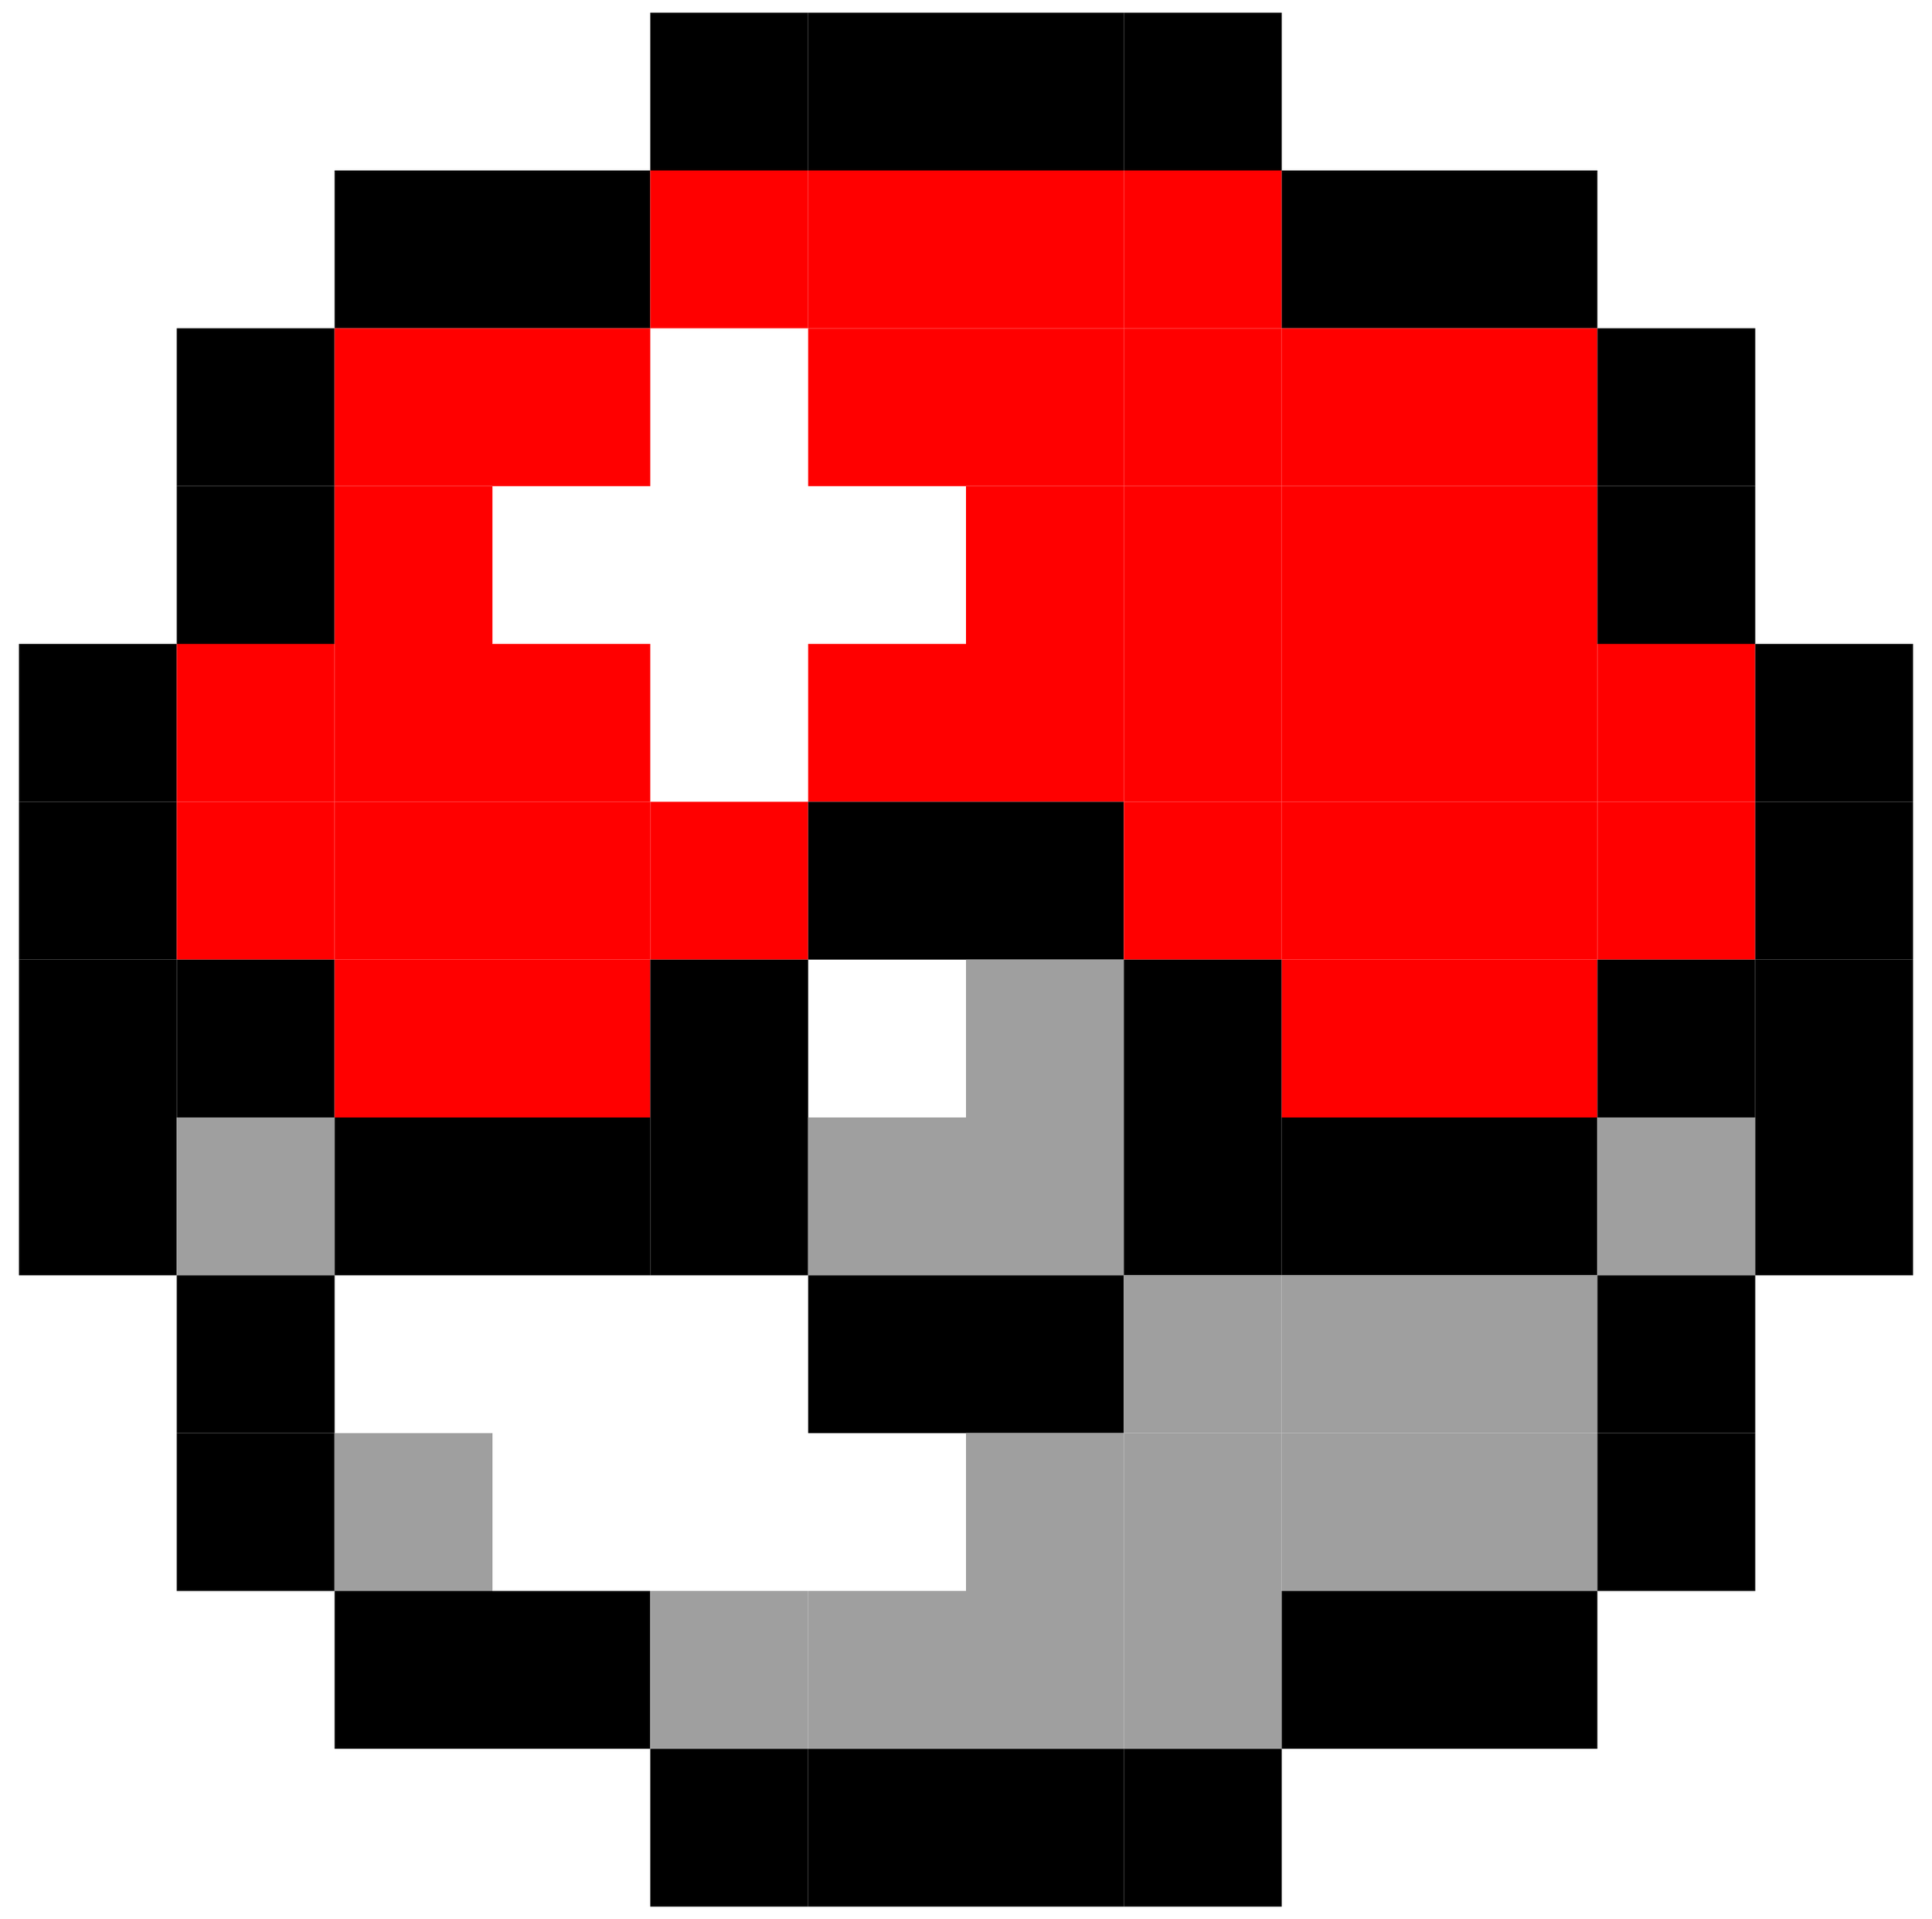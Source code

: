 digraph structs {
	        node [shape=plaintext]
	        struct3 [label=<<TABLE BORDER="0" CELLBORDER="0" CELLSPACING="0" CELLPADDING="50">
            
<TR>
<TD></TD> 
<TD></TD> 
<TD></TD> 
<TD></TD> 
<TD bgcolor="#000000"></TD> 
<TD bgcolor="#000000"></TD> 
<TD bgcolor="#000000"></TD> 
<TD bgcolor="#000000"></TD> 
<TD></TD> 
<TD></TD> 
<TD></TD> 
<TD></TD> 
</TR>
<TR>
<TD></TD> 
<TD></TD> 
<TD bgcolor="#000000"></TD> 
<TD bgcolor="#000000"></TD> 
<TD bgcolor="#FF0000"></TD> 
<TD bgcolor="#FF0000"></TD> 
<TD bgcolor="#FF0000"></TD> 
<TD bgcolor="#FF0000"></TD> 
<TD bgcolor="#000000"></TD> 
<TD bgcolor="#000000"></TD> 
<TD></TD> 
<TD></TD> 
</TR>
<TR>
<TD></TD> 
<TD bgcolor="#000000"></TD> 
<TD bgcolor="#FF0000"></TD> 
<TD bgcolor="#FF0000"></TD> 
<TD></TD> 
<TD bgcolor="#FF0000"></TD> 
<TD bgcolor="#FF0000"></TD> 
<TD bgcolor="#FF0000"></TD> 
<TD bgcolor="#FF0000"></TD> 
<TD bgcolor="#FF0000"></TD> 
<TD bgcolor="#000000"></TD> 
<TD></TD> 
</TR>
<TR>
<TD></TD> 
<TD bgcolor="#000000"></TD> 
<TD bgcolor="#FF0000"></TD> 
<TD></TD> 
<TD></TD> 
<TD></TD> 
<TD bgcolor="#FF0000"></TD> 
<TD bgcolor="#FF0000"></TD> 
<TD bgcolor="#FF0000"></TD> 
<TD bgcolor="#FF0000"></TD> 
<TD bgcolor="#000000"></TD> 
<TD></TD> 
</TR>
<TR>
<TD bgcolor="#000000"></TD> 
<TD bgcolor="#FF0000"></TD> 
<TD bgcolor="#FF0000"></TD> 
<TD bgcolor="#FF0000"></TD> 
<TD></TD> 
<TD bgcolor="#FF0000"></TD> 
<TD bgcolor="#FF0000"></TD> 
<TD bgcolor="#FF0000"></TD> 
<TD bgcolor="#FF0000"></TD> 
<TD bgcolor="#FF0000"></TD> 
<TD bgcolor="#FF0000"></TD> 
<TD bgcolor="#000000"></TD> 
</TR>
<TR>
<TD bgcolor="#000000"></TD> 
<TD bgcolor="#FF0000"></TD> 
<TD bgcolor="#FF0000"></TD> 
<TD bgcolor="#FF0000"></TD> 
<TD bgcolor="#FF0000"></TD> 
<TD bgcolor="#000000"></TD> 
<TD bgcolor="#000000"></TD> 
<TD bgcolor="#FF0000"></TD> 
<TD bgcolor="#FF0000"></TD> 
<TD bgcolor="#FF0000"></TD> 
<TD bgcolor="#FF0000"></TD> 
<TD bgcolor="#000000"></TD> 
</TR>
<TR>
<TD bgcolor="#000000"></TD> 
<TD bgcolor="#000000"></TD> 
<TD bgcolor="#FF0000"></TD> 
<TD bgcolor="#FF0000"></TD> 
<TD bgcolor="#000000"></TD> 
<TD></TD> 
<TD bgcolor="#9F9F9F"></TD> 
<TD bgcolor="#000000"></TD> 
<TD bgcolor="#FF0000"></TD> 
<TD bgcolor="#FF0000"></TD> 
<TD bgcolor="#000000"></TD> 
<TD bgcolor="#000000"></TD> 
</TR>
<TR>
<TD bgcolor="#000000"></TD> 
<TD bgcolor="#9F9F9F"></TD> 
<TD bgcolor="#000000"></TD> 
<TD bgcolor="#000000"></TD> 
<TD bgcolor="#000000"></TD> 
<TD bgcolor="#9F9F9F"></TD> 
<TD bgcolor="#9F9F9F"></TD> 
<TD bgcolor="#000000"></TD> 
<TD bgcolor="#000000"></TD> 
<TD bgcolor="#000000"></TD> 
<TD bgcolor="#9F9F9F"></TD> 
<TD bgcolor="#000000"></TD> 
</TR>
<TR>
<TD></TD> 
<TD bgcolor="#000000"></TD> 
<TD></TD> 
<TD></TD> 
<TD></TD> 
<TD bgcolor="#000000"></TD> 
<TD bgcolor="#000000"></TD> 
<TD bgcolor="#9F9F9F"></TD> 
<TD bgcolor="#9F9F9F"></TD> 
<TD bgcolor="#9F9F9F"></TD> 
<TD bgcolor="#000000"></TD> 
<TD></TD> 
</TR>
<TR>
<TD></TD> 
<TD bgcolor="#000000"></TD> 
<TD bgcolor="#9F9F9F"></TD> 
<TD></TD> 
<TD></TD> 
<TD></TD> 
<TD bgcolor="#9F9F9F"></TD> 
<TD bgcolor="#9F9F9F"></TD> 
<TD bgcolor="#9F9F9F"></TD> 
<TD bgcolor="#9F9F9F"></TD> 
<TD bgcolor="#000000"></TD> 
<TD></TD> 
</TR>
<TR>
<TD></TD> 
<TD></TD> 
<TD bgcolor="#000000"></TD> 
<TD bgcolor="#000000"></TD> 
<TD bgcolor="#9F9F9F"></TD> 
<TD bgcolor="#9F9F9F"></TD> 
<TD bgcolor="#9F9F9F"></TD> 
<TD bgcolor="#9F9F9F"></TD> 
<TD bgcolor="#000000"></TD> 
<TD bgcolor="#000000"></TD> 
<TD></TD> 
<TD></TD> 
</TR>
<TR>
<TD></TD> 
<TD></TD> 
<TD></TD> 
<TD></TD> 
<TD bgcolor="#000000"></TD> 
<TD bgcolor="#000000"></TD> 
<TD bgcolor="#000000"></TD> 
<TD bgcolor="#000000"></TD> 
<TD></TD> 
<TD></TD> 
<TD></TD> 
<TD></TD> 
</TR>
</TABLE>>]}